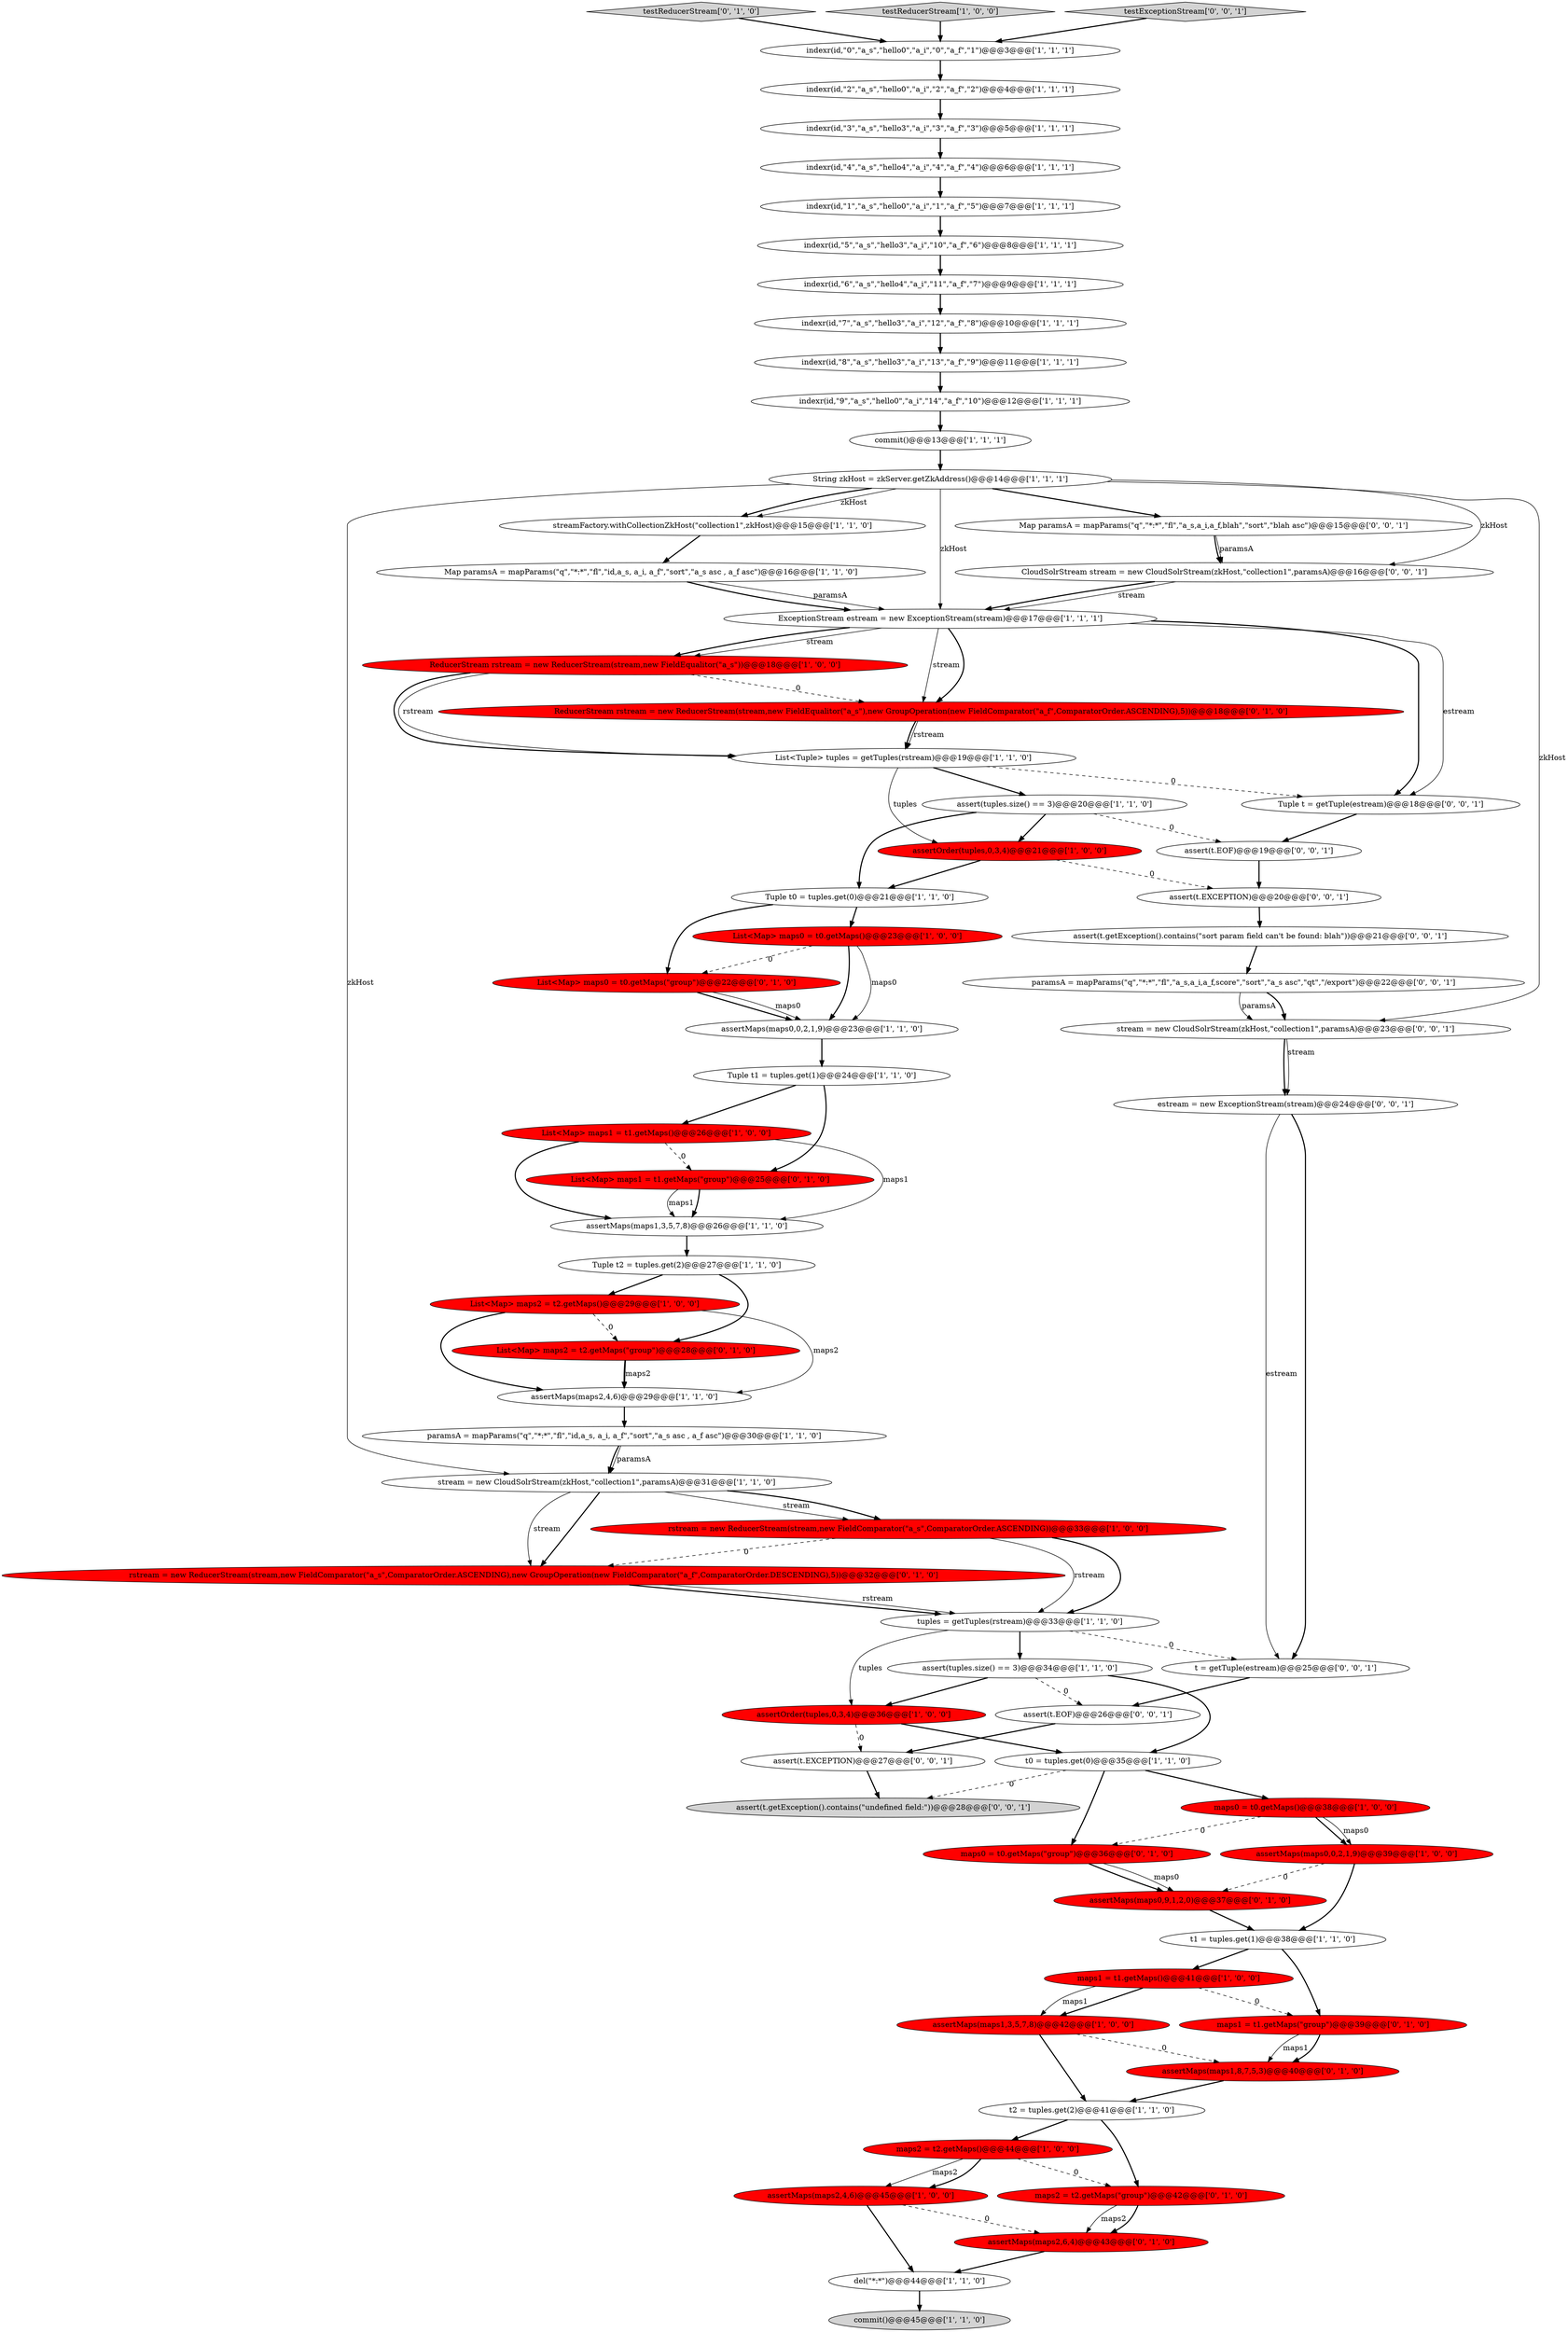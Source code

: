 digraph {
63 [style = filled, label = "Tuple t = getTuple(estream)@@@18@@@['0', '0', '1']", fillcolor = white, shape = ellipse image = "AAA0AAABBB3BBB"];
48 [style = filled, label = "ReducerStream rstream = new ReducerStream(stream,new FieldEqualitor(\"a_s\"),new GroupOperation(new FieldComparator(\"a_f\",ComparatorOrder.ASCENDING),5))@@@18@@@['0', '1', '0']", fillcolor = red, shape = ellipse image = "AAA1AAABBB2BBB"];
42 [style = filled, label = "indexr(id,\"4\",\"a_s\",\"hello4\",\"a_i\",\"4\",\"a_f\",\"4\")@@@6@@@['1', '1', '1']", fillcolor = white, shape = ellipse image = "AAA0AAABBB1BBB"];
39 [style = filled, label = "ReducerStream rstream = new ReducerStream(stream,new FieldEqualitor(\"a_s\"))@@@18@@@['1', '0', '0']", fillcolor = red, shape = ellipse image = "AAA1AAABBB1BBB"];
45 [style = filled, label = "Tuple t0 = tuples.get(0)@@@21@@@['1', '1', '0']", fillcolor = white, shape = ellipse image = "AAA0AAABBB1BBB"];
20 [style = filled, label = "maps2 = t2.getMaps()@@@44@@@['1', '0', '0']", fillcolor = red, shape = ellipse image = "AAA1AAABBB1BBB"];
31 [style = filled, label = "stream = new CloudSolrStream(zkHost,\"collection1\",paramsA)@@@31@@@['1', '1', '0']", fillcolor = white, shape = ellipse image = "AAA0AAABBB1BBB"];
54 [style = filled, label = "maps2 = t2.getMaps(\"group\")@@@42@@@['0', '1', '0']", fillcolor = red, shape = ellipse image = "AAA1AAABBB2BBB"];
37 [style = filled, label = "assertMaps(maps0,0,2,1,9)@@@23@@@['1', '1', '0']", fillcolor = white, shape = ellipse image = "AAA0AAABBB1BBB"];
67 [style = filled, label = "estream = new ExceptionStream(stream)@@@24@@@['0', '0', '1']", fillcolor = white, shape = ellipse image = "AAA0AAABBB3BBB"];
5 [style = filled, label = "Tuple t1 = tuples.get(1)@@@24@@@['1', '1', '0']", fillcolor = white, shape = ellipse image = "AAA0AAABBB1BBB"];
60 [style = filled, label = "assert(t.EXCEPTION)@@@20@@@['0', '0', '1']", fillcolor = white, shape = ellipse image = "AAA0AAABBB3BBB"];
68 [style = filled, label = "assert(t.EOF)@@@26@@@['0', '0', '1']", fillcolor = white, shape = ellipse image = "AAA0AAABBB3BBB"];
7 [style = filled, label = "List<Tuple> tuples = getTuples(rstream)@@@19@@@['1', '1', '0']", fillcolor = white, shape = ellipse image = "AAA0AAABBB1BBB"];
17 [style = filled, label = "t1 = tuples.get(1)@@@38@@@['1', '1', '0']", fillcolor = white, shape = ellipse image = "AAA0AAABBB1BBB"];
50 [style = filled, label = "maps0 = t0.getMaps(\"group\")@@@36@@@['0', '1', '0']", fillcolor = red, shape = ellipse image = "AAA1AAABBB2BBB"];
9 [style = filled, label = "List<Map> maps1 = t1.getMaps()@@@26@@@['1', '0', '0']", fillcolor = red, shape = ellipse image = "AAA1AAABBB1BBB"];
41 [style = filled, label = "assertOrder(tuples,0,3,4)@@@36@@@['1', '0', '0']", fillcolor = red, shape = ellipse image = "AAA1AAABBB1BBB"];
55 [style = filled, label = "List<Map> maps0 = t0.getMaps(\"group\")@@@22@@@['0', '1', '0']", fillcolor = red, shape = ellipse image = "AAA1AAABBB2BBB"];
65 [style = filled, label = "stream = new CloudSolrStream(zkHost,\"collection1\",paramsA)@@@23@@@['0', '0', '1']", fillcolor = white, shape = ellipse image = "AAA0AAABBB3BBB"];
35 [style = filled, label = "commit()@@@13@@@['1', '1', '1']", fillcolor = white, shape = ellipse image = "AAA0AAABBB1BBB"];
69 [style = filled, label = "assert(t.getException().contains(\"sort param field can't be found: blah\"))@@@21@@@['0', '0', '1']", fillcolor = white, shape = ellipse image = "AAA0AAABBB3BBB"];
51 [style = filled, label = "assertMaps(maps2,6,4)@@@43@@@['0', '1', '0']", fillcolor = red, shape = ellipse image = "AAA1AAABBB2BBB"];
26 [style = filled, label = "Tuple t2 = tuples.get(2)@@@27@@@['1', '1', '0']", fillcolor = white, shape = ellipse image = "AAA0AAABBB1BBB"];
49 [style = filled, label = "rstream = new ReducerStream(stream,new FieldComparator(\"a_s\",ComparatorOrder.ASCENDING),new GroupOperation(new FieldComparator(\"a_f\",ComparatorOrder.DESCENDING),5))@@@32@@@['0', '1', '0']", fillcolor = red, shape = ellipse image = "AAA1AAABBB2BBB"];
71 [style = filled, label = "assert(t.EXCEPTION)@@@27@@@['0', '0', '1']", fillcolor = white, shape = ellipse image = "AAA0AAABBB3BBB"];
43 [style = filled, label = "indexr(id,\"7\",\"a_s\",\"hello3\",\"a_i\",\"12\",\"a_f\",\"8\")@@@10@@@['1', '1', '1']", fillcolor = white, shape = ellipse image = "AAA0AAABBB1BBB"];
27 [style = filled, label = "t2 = tuples.get(2)@@@41@@@['1', '1', '0']", fillcolor = white, shape = ellipse image = "AAA0AAABBB1BBB"];
46 [style = filled, label = "testReducerStream['0', '1', '0']", fillcolor = lightgray, shape = diamond image = "AAA0AAABBB2BBB"];
22 [style = filled, label = "indexr(id,\"1\",\"a_s\",\"hello0\",\"a_i\",\"1\",\"a_f\",\"5\")@@@7@@@['1', '1', '1']", fillcolor = white, shape = ellipse image = "AAA0AAABBB1BBB"];
61 [style = filled, label = "assert(t.getException().contains(\"undefined field:\"))@@@28@@@['0', '0', '1']", fillcolor = lightgray, shape = ellipse image = "AAA0AAABBB3BBB"];
2 [style = filled, label = "String zkHost = zkServer.getZkAddress()@@@14@@@['1', '1', '1']", fillcolor = white, shape = ellipse image = "AAA0AAABBB1BBB"];
11 [style = filled, label = "indexr(id,\"8\",\"a_s\",\"hello3\",\"a_i\",\"13\",\"a_f\",\"9\")@@@11@@@['1', '1', '1']", fillcolor = white, shape = ellipse image = "AAA0AAABBB1BBB"];
24 [style = filled, label = "assertOrder(tuples,0,3,4)@@@21@@@['1', '0', '0']", fillcolor = red, shape = ellipse image = "AAA1AAABBB1BBB"];
6 [style = filled, label = "del(\"*:*\")@@@44@@@['1', '1', '0']", fillcolor = white, shape = ellipse image = "AAA0AAABBB1BBB"];
4 [style = filled, label = "assertMaps(maps2,4,6)@@@45@@@['1', '0', '0']", fillcolor = red, shape = ellipse image = "AAA1AAABBB1BBB"];
16 [style = filled, label = "rstream = new ReducerStream(stream,new FieldComparator(\"a_s\",ComparatorOrder.ASCENDING))@@@33@@@['1', '0', '0']", fillcolor = red, shape = ellipse image = "AAA1AAABBB1BBB"];
25 [style = filled, label = "assert(tuples.size() == 3)@@@20@@@['1', '1', '0']", fillcolor = white, shape = ellipse image = "AAA0AAABBB1BBB"];
15 [style = filled, label = "testReducerStream['1', '0', '0']", fillcolor = lightgray, shape = diamond image = "AAA0AAABBB1BBB"];
29 [style = filled, label = "t0 = tuples.get(0)@@@35@@@['1', '1', '0']", fillcolor = white, shape = ellipse image = "AAA0AAABBB1BBB"];
40 [style = filled, label = "indexr(id,\"6\",\"a_s\",\"hello4\",\"a_i\",\"11\",\"a_f\",\"7\")@@@9@@@['1', '1', '1']", fillcolor = white, shape = ellipse image = "AAA0AAABBB1BBB"];
53 [style = filled, label = "assertMaps(maps0,9,1,2,0)@@@37@@@['0', '1', '0']", fillcolor = red, shape = ellipse image = "AAA1AAABBB2BBB"];
3 [style = filled, label = "assertMaps(maps2,4,6)@@@29@@@['1', '1', '0']", fillcolor = white, shape = ellipse image = "AAA0AAABBB1BBB"];
58 [style = filled, label = "t = getTuple(estream)@@@25@@@['0', '0', '1']", fillcolor = white, shape = ellipse image = "AAA0AAABBB3BBB"];
59 [style = filled, label = "Map paramsA = mapParams(\"q\",\"*:*\",\"fl\",\"a_s,a_i,a_f,blah\",\"sort\",\"blah asc\")@@@15@@@['0', '0', '1']", fillcolor = white, shape = ellipse image = "AAA0AAABBB3BBB"];
64 [style = filled, label = "assert(t.EOF)@@@19@@@['0', '0', '1']", fillcolor = white, shape = ellipse image = "AAA0AAABBB3BBB"];
23 [style = filled, label = "paramsA = mapParams(\"q\",\"*:*\",\"fl\",\"id,a_s, a_i, a_f\",\"sort\",\"a_s asc , a_f asc\")@@@30@@@['1', '1', '0']", fillcolor = white, shape = ellipse image = "AAA0AAABBB1BBB"];
30 [style = filled, label = "assertMaps(maps1,3,5,7,8)@@@26@@@['1', '1', '0']", fillcolor = white, shape = ellipse image = "AAA0AAABBB1BBB"];
14 [style = filled, label = "assert(tuples.size() == 3)@@@34@@@['1', '1', '0']", fillcolor = white, shape = ellipse image = "AAA0AAABBB1BBB"];
44 [style = filled, label = "indexr(id,\"9\",\"a_s\",\"hello0\",\"a_i\",\"14\",\"a_f\",\"10\")@@@12@@@['1', '1', '1']", fillcolor = white, shape = ellipse image = "AAA0AAABBB1BBB"];
66 [style = filled, label = "CloudSolrStream stream = new CloudSolrStream(zkHost,\"collection1\",paramsA)@@@16@@@['0', '0', '1']", fillcolor = white, shape = ellipse image = "AAA0AAABBB3BBB"];
21 [style = filled, label = "indexr(id,\"3\",\"a_s\",\"hello3\",\"a_i\",\"3\",\"a_f\",\"3\")@@@5@@@['1', '1', '1']", fillcolor = white, shape = ellipse image = "AAA0AAABBB1BBB"];
28 [style = filled, label = "List<Map> maps2 = t2.getMaps()@@@29@@@['1', '0', '0']", fillcolor = red, shape = ellipse image = "AAA1AAABBB1BBB"];
32 [style = filled, label = "assertMaps(maps1,3,5,7,8)@@@42@@@['1', '0', '0']", fillcolor = red, shape = ellipse image = "AAA1AAABBB1BBB"];
52 [style = filled, label = "List<Map> maps2 = t2.getMaps(\"group\")@@@28@@@['0', '1', '0']", fillcolor = red, shape = ellipse image = "AAA1AAABBB2BBB"];
8 [style = filled, label = "streamFactory.withCollectionZkHost(\"collection1\",zkHost)@@@15@@@['1', '1', '0']", fillcolor = white, shape = ellipse image = "AAA0AAABBB1BBB"];
13 [style = filled, label = "maps1 = t1.getMaps()@@@41@@@['1', '0', '0']", fillcolor = red, shape = ellipse image = "AAA1AAABBB1BBB"];
0 [style = filled, label = "List<Map> maps0 = t0.getMaps()@@@23@@@['1', '0', '0']", fillcolor = red, shape = ellipse image = "AAA1AAABBB1BBB"];
70 [style = filled, label = "testExceptionStream['0', '0', '1']", fillcolor = lightgray, shape = diamond image = "AAA0AAABBB3BBB"];
56 [style = filled, label = "assertMaps(maps1,8,7,5,3)@@@40@@@['0', '1', '0']", fillcolor = red, shape = ellipse image = "AAA1AAABBB2BBB"];
33 [style = filled, label = "indexr(id,\"2\",\"a_s\",\"hello0\",\"a_i\",\"2\",\"a_f\",\"2\")@@@4@@@['1', '1', '1']", fillcolor = white, shape = ellipse image = "AAA0AAABBB1BBB"];
18 [style = filled, label = "commit()@@@45@@@['1', '1', '0']", fillcolor = lightgray, shape = ellipse image = "AAA0AAABBB1BBB"];
62 [style = filled, label = "paramsA = mapParams(\"q\",\"*:*\",\"fl\",\"a_s,a_i,a_f,score\",\"sort\",\"a_s asc\",\"qt\",\"/export\")@@@22@@@['0', '0', '1']", fillcolor = white, shape = ellipse image = "AAA0AAABBB3BBB"];
19 [style = filled, label = "ExceptionStream estream = new ExceptionStream(stream)@@@17@@@['1', '1', '1']", fillcolor = white, shape = ellipse image = "AAA0AAABBB1BBB"];
36 [style = filled, label = "assertMaps(maps0,0,2,1,9)@@@39@@@['1', '0', '0']", fillcolor = red, shape = ellipse image = "AAA1AAABBB1BBB"];
38 [style = filled, label = "indexr(id,\"0\",\"a_s\",\"hello0\",\"a_i\",\"0\",\"a_f\",\"1\")@@@3@@@['1', '1', '1']", fillcolor = white, shape = ellipse image = "AAA0AAABBB1BBB"];
57 [style = filled, label = "List<Map> maps1 = t1.getMaps(\"group\")@@@25@@@['0', '1', '0']", fillcolor = red, shape = ellipse image = "AAA1AAABBB2BBB"];
47 [style = filled, label = "maps1 = t1.getMaps(\"group\")@@@39@@@['0', '1', '0']", fillcolor = red, shape = ellipse image = "AAA1AAABBB2BBB"];
12 [style = filled, label = "maps0 = t0.getMaps()@@@38@@@['1', '0', '0']", fillcolor = red, shape = ellipse image = "AAA1AAABBB1BBB"];
1 [style = filled, label = "indexr(id,\"5\",\"a_s\",\"hello3\",\"a_i\",\"10\",\"a_f\",\"6\")@@@8@@@['1', '1', '1']", fillcolor = white, shape = ellipse image = "AAA0AAABBB1BBB"];
34 [style = filled, label = "tuples = getTuples(rstream)@@@33@@@['1', '1', '0']", fillcolor = white, shape = ellipse image = "AAA0AAABBB1BBB"];
10 [style = filled, label = "Map paramsA = mapParams(\"q\",\"*:*\",\"fl\",\"id,a_s, a_i, a_f\",\"sort\",\"a_s asc , a_f asc\")@@@16@@@['1', '1', '0']", fillcolor = white, shape = ellipse image = "AAA0AAABBB1BBB"];
19->48 [style = solid, label="stream"];
8->10 [style = bold, label=""];
52->3 [style = solid, label="maps2"];
4->51 [style = dashed, label="0"];
21->42 [style = bold, label=""];
65->67 [style = bold, label=""];
5->9 [style = bold, label=""];
31->16 [style = solid, label="stream"];
25->45 [style = bold, label=""];
44->35 [style = bold, label=""];
10->19 [style = bold, label=""];
56->27 [style = bold, label=""];
70->38 [style = bold, label=""];
7->24 [style = solid, label="tuples"];
7->63 [style = dashed, label="0"];
59->66 [style = bold, label=""];
28->3 [style = solid, label="maps2"];
19->39 [style = solid, label="stream"];
37->5 [style = bold, label=""];
41->71 [style = dashed, label="0"];
67->58 [style = solid, label="estream"];
2->19 [style = solid, label="zkHost"];
0->55 [style = dashed, label="0"];
19->63 [style = bold, label=""];
62->65 [style = bold, label=""];
45->0 [style = bold, label=""];
2->59 [style = bold, label=""];
28->3 [style = bold, label=""];
26->28 [style = bold, label=""];
36->17 [style = bold, label=""];
67->58 [style = bold, label=""];
39->7 [style = solid, label="rstream"];
64->60 [style = bold, label=""];
28->52 [style = dashed, label="0"];
55->37 [style = bold, label=""];
24->60 [style = dashed, label="0"];
15->38 [style = bold, label=""];
46->38 [style = bold, label=""];
13->32 [style = bold, label=""];
11->44 [style = bold, label=""];
30->26 [style = bold, label=""];
19->39 [style = bold, label=""];
16->34 [style = bold, label=""];
69->62 [style = bold, label=""];
34->58 [style = dashed, label="0"];
43->11 [style = bold, label=""];
71->61 [style = bold, label=""];
5->57 [style = bold, label=""];
25->24 [style = bold, label=""];
3->23 [style = bold, label=""];
65->67 [style = solid, label="stream"];
13->32 [style = solid, label="maps1"];
39->7 [style = bold, label=""];
34->41 [style = solid, label="tuples"];
57->30 [style = bold, label=""];
47->56 [style = solid, label="maps1"];
27->54 [style = bold, label=""];
9->30 [style = solid, label="maps1"];
34->14 [style = bold, label=""];
42->22 [style = bold, label=""];
38->33 [style = bold, label=""];
27->20 [style = bold, label=""];
16->34 [style = solid, label="rstream"];
23->31 [style = bold, label=""];
2->66 [style = solid, label="zkHost"];
36->53 [style = dashed, label="0"];
45->55 [style = bold, label=""];
47->56 [style = bold, label=""];
6->18 [style = bold, label=""];
14->68 [style = dashed, label="0"];
35->2 [style = bold, label=""];
12->36 [style = bold, label=""];
32->27 [style = bold, label=""];
20->4 [style = solid, label="maps2"];
31->49 [style = bold, label=""];
51->6 [style = bold, label=""];
66->19 [style = bold, label=""];
29->61 [style = dashed, label="0"];
24->45 [style = bold, label=""];
55->37 [style = solid, label="maps0"];
50->53 [style = solid, label="maps0"];
26->52 [style = bold, label=""];
54->51 [style = solid, label="maps2"];
29->50 [style = bold, label=""];
20->54 [style = dashed, label="0"];
2->8 [style = solid, label="zkHost"];
14->29 [style = bold, label=""];
48->7 [style = bold, label=""];
17->13 [style = bold, label=""];
10->19 [style = solid, label="paramsA"];
22->1 [style = bold, label=""];
40->43 [style = bold, label=""];
60->69 [style = bold, label=""];
14->41 [style = bold, label=""];
0->37 [style = solid, label="maps0"];
54->51 [style = bold, label=""];
31->49 [style = solid, label="stream"];
58->68 [style = bold, label=""];
19->48 [style = bold, label=""];
0->37 [style = bold, label=""];
1->40 [style = bold, label=""];
31->16 [style = bold, label=""];
4->6 [style = bold, label=""];
63->64 [style = bold, label=""];
25->64 [style = dashed, label="0"];
17->47 [style = bold, label=""];
41->29 [style = bold, label=""];
9->57 [style = dashed, label="0"];
2->65 [style = solid, label="zkHost"];
9->30 [style = bold, label=""];
49->34 [style = bold, label=""];
48->7 [style = solid, label="rstream"];
49->34 [style = solid, label="rstream"];
20->4 [style = bold, label=""];
59->66 [style = solid, label="paramsA"];
23->31 [style = solid, label="paramsA"];
12->36 [style = solid, label="maps0"];
29->12 [style = bold, label=""];
66->19 [style = solid, label="stream"];
62->65 [style = solid, label="paramsA"];
32->56 [style = dashed, label="0"];
39->48 [style = dashed, label="0"];
68->71 [style = bold, label=""];
19->63 [style = solid, label="estream"];
53->17 [style = bold, label=""];
16->49 [style = dashed, label="0"];
52->3 [style = bold, label=""];
7->25 [style = bold, label=""];
13->47 [style = dashed, label="0"];
33->21 [style = bold, label=""];
2->31 [style = solid, label="zkHost"];
12->50 [style = dashed, label="0"];
50->53 [style = bold, label=""];
57->30 [style = solid, label="maps1"];
2->8 [style = bold, label=""];
}
